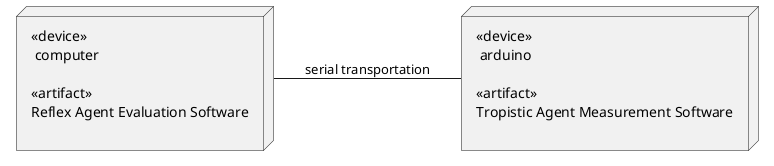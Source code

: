 @startuml tropistAgentDeploy
left to right direction


node arduino[
    <<device>> 
     arduino

    <<artifact>>
Tropistic Agent Measurement Software

]

node computer[
    <<device>> 
     computer

    <<artifact>>
    Reflex Agent Evaluation Software

]

computer -- arduino : serial transportation

@enduml